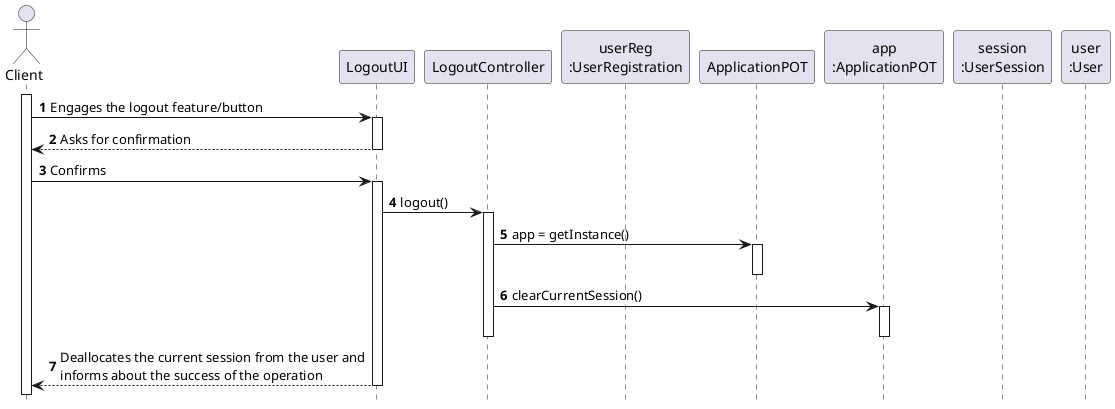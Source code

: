 @startuml
autonumber
hide footbox

actor "Client" as U

participant "LogoutUI" as UI
participant "LogoutController" as CTRL


participant "userReg\n:UserRegistration" as UREG
participant "ApplicationPOT" as _APP
participant "app\n:ApplicationPOT" as APP
participant "session\n:UserSession" as SES
participant "user\n:User" as USER


activate U

U -> UI : Engages the logout feature/button
activate UI
UI --> U : Asks for confirmation
deactivate UI

U -> UI : Confirms
activate UI

UI -> CTRL : logout()
activate CTRL
CTRL -> _APP: app = getInstance()
activate _APP
deactivate _APP


CTRL -> APP : clearCurrentSession()

activate APP
deactivate APP

deactivate CTRL

UI --> U : Deallocates the current session from the user and\ninforms about the success of the operation
deactivate UI

@enduml